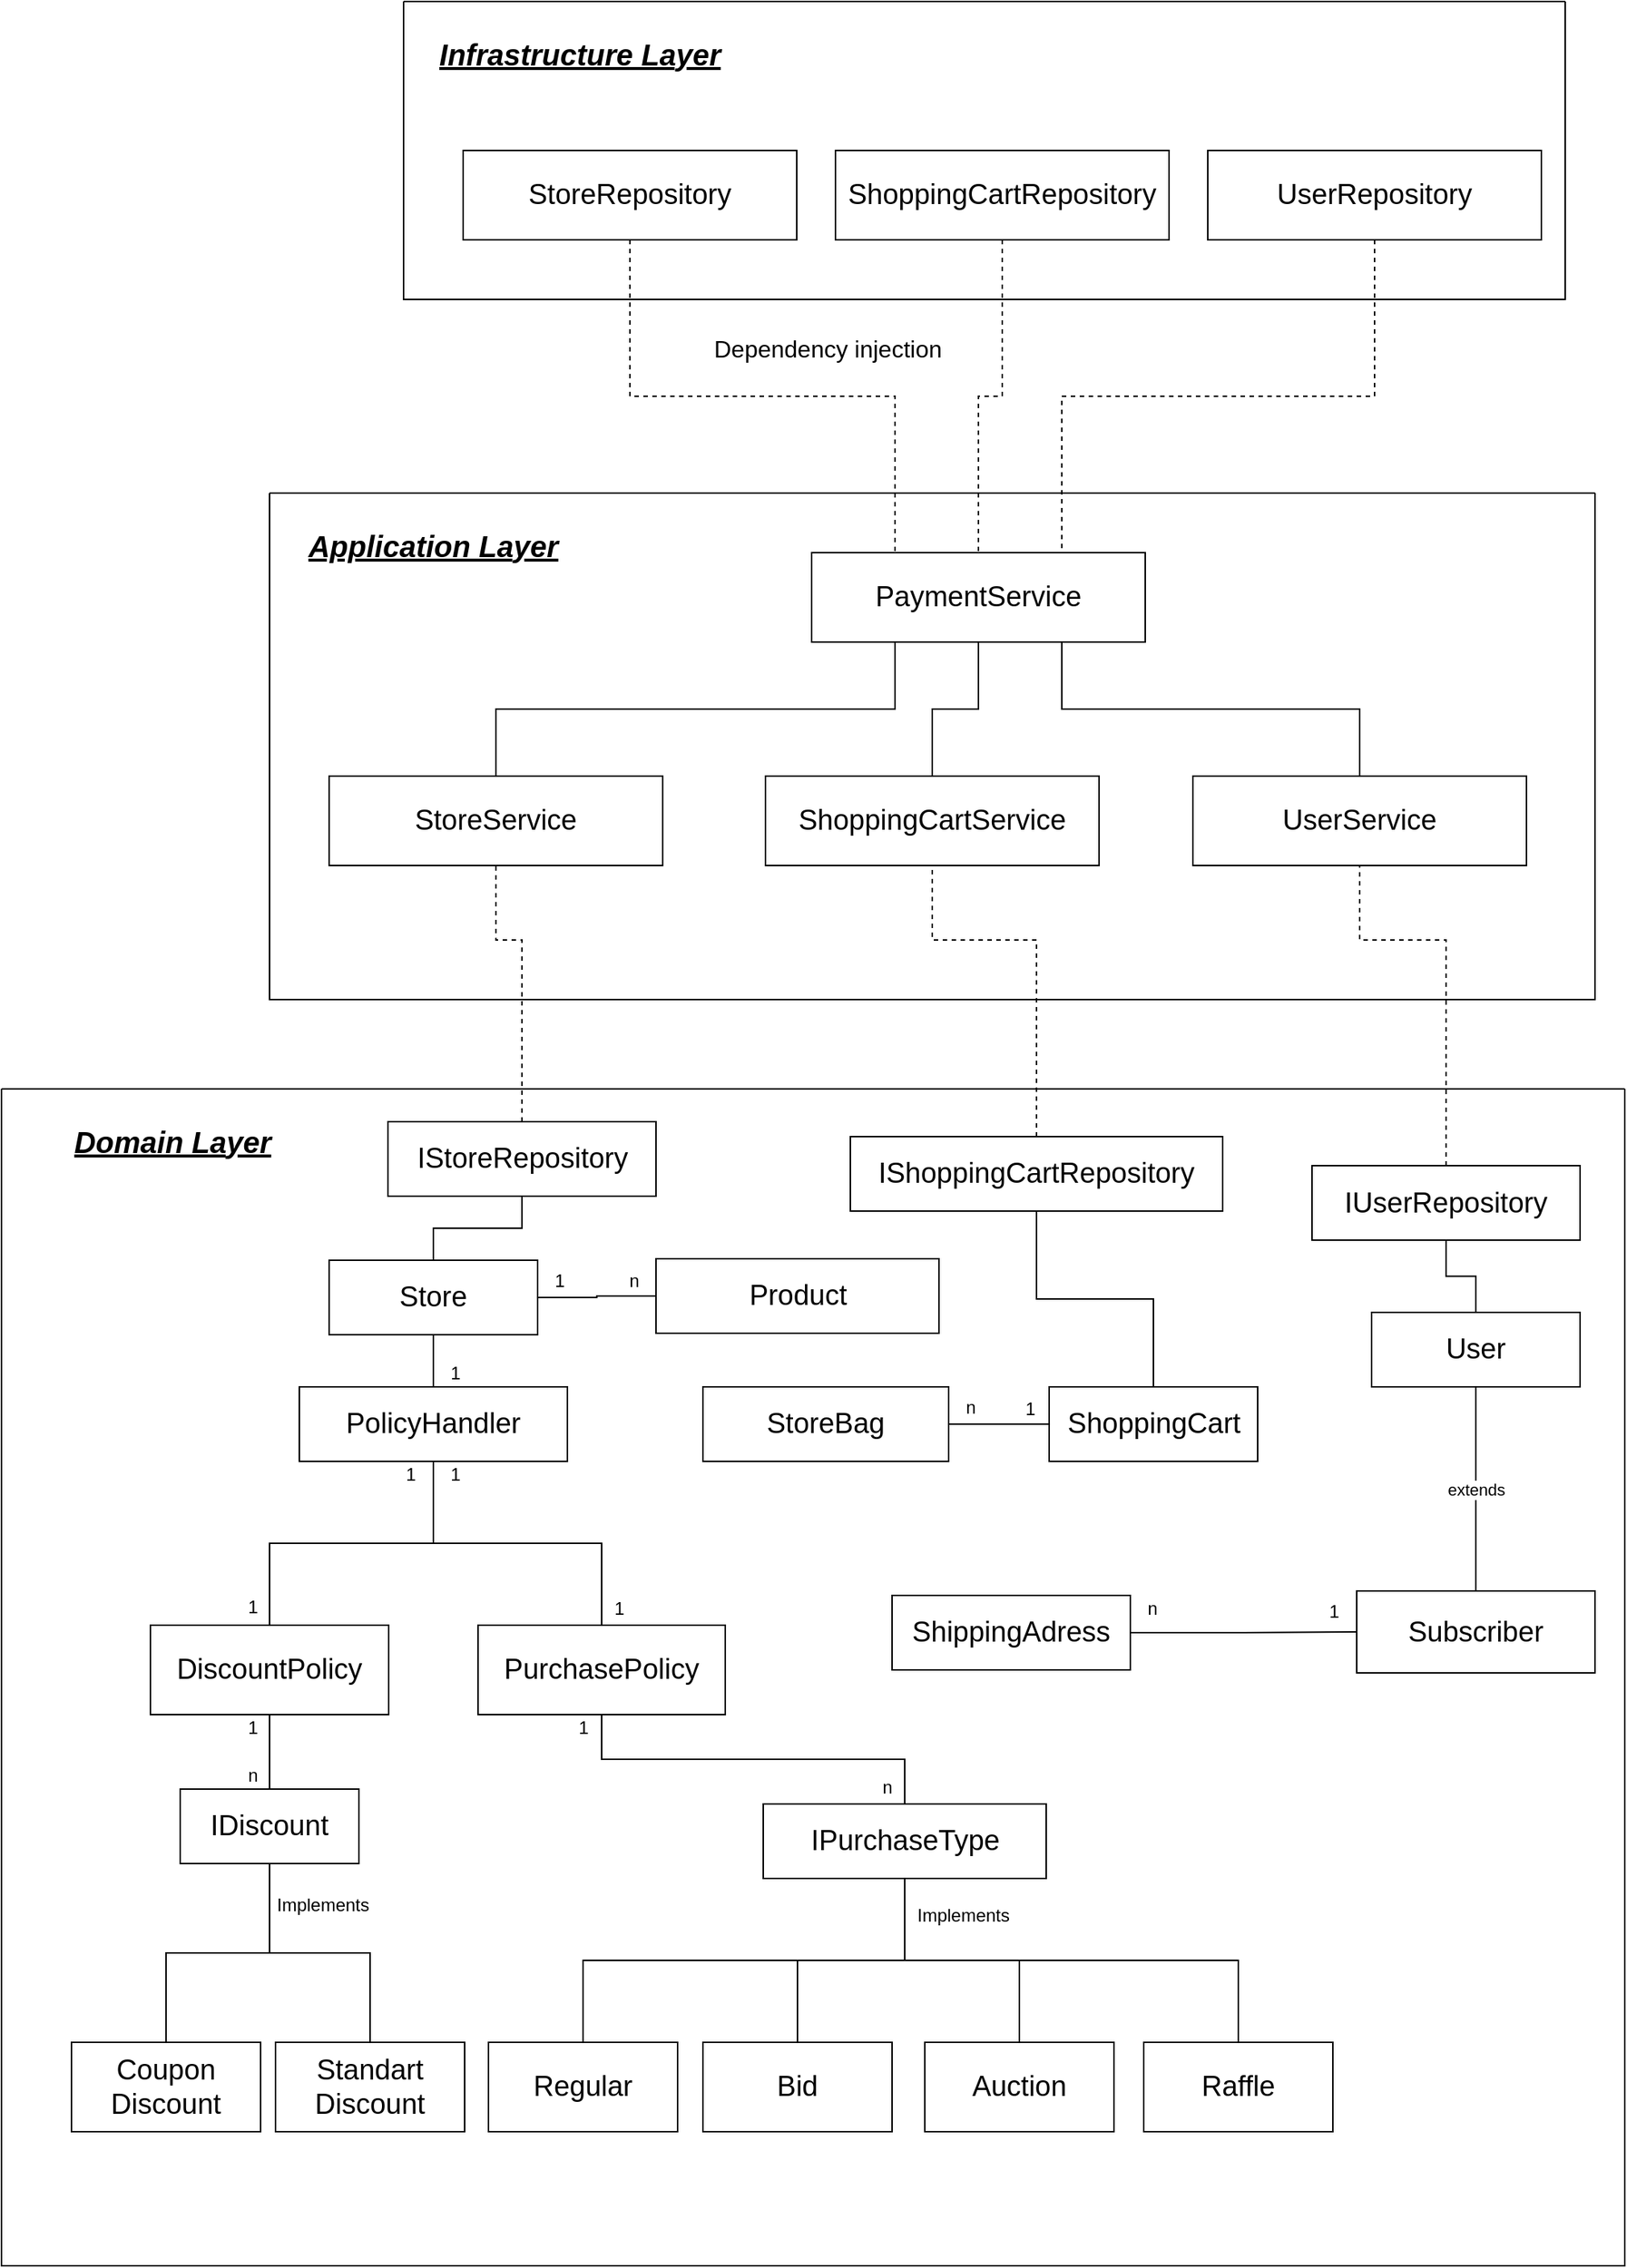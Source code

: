 <mxfile version="26.1.2">
  <diagram name="Page-1" id="MxvoKU37M3fdWtfnio12">
    <mxGraphModel dx="1120" dy="776" grid="1" gridSize="10" guides="1" tooltips="1" connect="1" arrows="1" fold="1" page="1" pageScale="1" pageWidth="1169" pageHeight="1654" math="0" shadow="0">
      <root>
        <mxCell id="0" />
        <mxCell id="1" parent="0" />
        <mxCell id="OjwI3aqR1hCVZbcka7N2-54" value="" style="swimlane;startSize=0;" parent="1" vertex="1">
          <mxGeometry x="40" y="780" width="1090" height="790" as="geometry" />
        </mxCell>
        <mxCell id="OjwI3aqR1hCVZbcka7N2-10" value="StoreBag" style="rounded=0;whiteSpace=wrap;html=1;fontSize=19;" parent="OjwI3aqR1hCVZbcka7N2-54" vertex="1">
          <mxGeometry x="471" y="200" width="165" height="50" as="geometry" />
        </mxCell>
        <mxCell id="OjwI3aqR1hCVZbcka7N2-262" value="extends" style="edgeStyle=orthogonalEdgeStyle;rounded=0;orthogonalLoop=1;jettySize=auto;html=1;exitX=0.5;exitY=0;exitDx=0;exitDy=0;entryX=0.5;entryY=1;entryDx=0;entryDy=0;endArrow=none;startFill=0;" parent="OjwI3aqR1hCVZbcka7N2-54" source="OjwI3aqR1hCVZbcka7N2-8" target="OjwI3aqR1hCVZbcka7N2-6" edge="1">
          <mxGeometry relative="1" as="geometry" />
        </mxCell>
        <mxCell id="OjwI3aqR1hCVZbcka7N2-8" value="Subscriber" style="rounded=0;whiteSpace=wrap;html=1;fontSize=19;" parent="OjwI3aqR1hCVZbcka7N2-54" vertex="1">
          <mxGeometry x="910" y="337" width="160" height="55" as="geometry" />
        </mxCell>
        <mxCell id="OjwI3aqR1hCVZbcka7N2-231" style="edgeStyle=orthogonalEdgeStyle;rounded=0;orthogonalLoop=1;jettySize=auto;html=1;exitX=0.5;exitY=1;exitDx=0;exitDy=0;entryX=0.5;entryY=0;entryDx=0;entryDy=0;endArrow=none;startFill=0;" parent="OjwI3aqR1hCVZbcka7N2-54" source="OjwI3aqR1hCVZbcka7N2-15" target="OjwI3aqR1hCVZbcka7N2-226" edge="1">
          <mxGeometry relative="1" as="geometry" />
        </mxCell>
        <mxCell id="OjwI3aqR1hCVZbcka7N2-15" value="IPurchaseType" style="rounded=0;whiteSpace=wrap;html=1;fontSize=19;" parent="OjwI3aqR1hCVZbcka7N2-54" vertex="1">
          <mxGeometry x="511.5" y="480" width="190" height="50" as="geometry" />
        </mxCell>
        <mxCell id="OjwI3aqR1hCVZbcka7N2-219" style="edgeStyle=orthogonalEdgeStyle;rounded=0;orthogonalLoop=1;jettySize=auto;html=1;exitX=0.5;exitY=0;exitDx=0;exitDy=0;entryX=0.5;entryY=1;entryDx=0;entryDy=0;endArrow=none;startFill=0;" parent="OjwI3aqR1hCVZbcka7N2-54" source="OjwI3aqR1hCVZbcka7N2-33" target="OjwI3aqR1hCVZbcka7N2-14" edge="1">
          <mxGeometry relative="1" as="geometry" />
        </mxCell>
        <mxCell id="OjwI3aqR1hCVZbcka7N2-33" value="IDiscount" style="rounded=0;whiteSpace=wrap;html=1;fontSize=19;" parent="OjwI3aqR1hCVZbcka7N2-54" vertex="1">
          <mxGeometry x="120" y="470" width="120" height="50" as="geometry" />
        </mxCell>
        <mxCell id="OjwI3aqR1hCVZbcka7N2-176" style="edgeStyle=orthogonalEdgeStyle;rounded=0;orthogonalLoop=1;jettySize=auto;html=1;exitX=0.5;exitY=0;exitDx=0;exitDy=0;entryX=0.5;entryY=1;entryDx=0;entryDy=0;endArrow=none;startFill=0;" parent="OjwI3aqR1hCVZbcka7N2-54" source="OjwI3aqR1hCVZbcka7N2-14" target="OjwI3aqR1hCVZbcka7N2-12" edge="1">
          <mxGeometry relative="1" as="geometry" />
        </mxCell>
        <mxCell id="OjwI3aqR1hCVZbcka7N2-14" value="DiscountPolicy" style="rounded=0;whiteSpace=wrap;html=1;fontSize=19;" parent="OjwI3aqR1hCVZbcka7N2-54" vertex="1">
          <mxGeometry x="100" y="360" width="160" height="60" as="geometry" />
        </mxCell>
        <mxCell id="OjwI3aqR1hCVZbcka7N2-222" style="edgeStyle=orthogonalEdgeStyle;rounded=0;orthogonalLoop=1;jettySize=auto;html=1;exitX=0.5;exitY=1;exitDx=0;exitDy=0;entryX=0.5;entryY=0;entryDx=0;entryDy=0;endArrow=none;startFill=0;" parent="OjwI3aqR1hCVZbcka7N2-54" source="OjwI3aqR1hCVZbcka7N2-18" target="OjwI3aqR1hCVZbcka7N2-15" edge="1">
          <mxGeometry relative="1" as="geometry" />
        </mxCell>
        <mxCell id="OjwI3aqR1hCVZbcka7N2-18" value="PurchasePolicy" style="rounded=0;whiteSpace=wrap;html=1;fontSize=19;" parent="OjwI3aqR1hCVZbcka7N2-54" vertex="1">
          <mxGeometry x="320" y="360" width="166" height="60" as="geometry" />
        </mxCell>
        <mxCell id="OjwI3aqR1hCVZbcka7N2-175" style="edgeStyle=orthogonalEdgeStyle;rounded=0;orthogonalLoop=1;jettySize=auto;html=1;exitX=0.5;exitY=1;exitDx=0;exitDy=0;entryX=0.5;entryY=0;entryDx=0;entryDy=0;endArrow=none;startFill=0;" parent="OjwI3aqR1hCVZbcka7N2-54" source="OjwI3aqR1hCVZbcka7N2-12" target="OjwI3aqR1hCVZbcka7N2-18" edge="1">
          <mxGeometry relative="1" as="geometry" />
        </mxCell>
        <mxCell id="OjwI3aqR1hCVZbcka7N2-12" value="PolicyHandler" style="rounded=0;whiteSpace=wrap;html=1;fontSize=19;" parent="OjwI3aqR1hCVZbcka7N2-54" vertex="1">
          <mxGeometry x="200" y="200" width="180" height="50" as="geometry" />
        </mxCell>
        <mxCell id="OjwI3aqR1hCVZbcka7N2-42" value="1" style="text;html=1;align=center;verticalAlign=middle;whiteSpace=wrap;rounded=0;" parent="OjwI3aqR1hCVZbcka7N2-54" vertex="1">
          <mxGeometry x="260" y="151.25" width="30" height="17.5" as="geometry" />
        </mxCell>
        <mxCell id="OjwI3aqR1hCVZbcka7N2-174" style="edgeStyle=orthogonalEdgeStyle;rounded=0;orthogonalLoop=1;jettySize=auto;html=1;exitX=0.5;exitY=1;exitDx=0;exitDy=0;entryX=0.5;entryY=0;entryDx=0;entryDy=0;endArrow=none;startFill=0;" parent="OjwI3aqR1hCVZbcka7N2-54" source="OjwI3aqR1hCVZbcka7N2-4" target="OjwI3aqR1hCVZbcka7N2-12" edge="1">
          <mxGeometry relative="1" as="geometry" />
        </mxCell>
        <mxCell id="OjwI3aqR1hCVZbcka7N2-297" style="edgeStyle=orthogonalEdgeStyle;rounded=0;orthogonalLoop=1;jettySize=auto;html=1;exitX=0.5;exitY=0;exitDx=0;exitDy=0;entryX=0.5;entryY=1;entryDx=0;entryDy=0;endArrow=none;startFill=0;" parent="OjwI3aqR1hCVZbcka7N2-54" source="OjwI3aqR1hCVZbcka7N2-4" target="OjwI3aqR1hCVZbcka7N2-296" edge="1">
          <mxGeometry relative="1" as="geometry" />
        </mxCell>
        <mxCell id="OjwI3aqR1hCVZbcka7N2-298" style="edgeStyle=orthogonalEdgeStyle;rounded=0;orthogonalLoop=1;jettySize=auto;html=1;exitX=1;exitY=0.5;exitDx=0;exitDy=0;entryX=0;entryY=0.5;entryDx=0;entryDy=0;endArrow=none;startFill=0;" parent="OjwI3aqR1hCVZbcka7N2-54" source="OjwI3aqR1hCVZbcka7N2-4" target="OjwI3aqR1hCVZbcka7N2-5" edge="1">
          <mxGeometry relative="1" as="geometry" />
        </mxCell>
        <mxCell id="OjwI3aqR1hCVZbcka7N2-4" value="Store" style="rounded=0;whiteSpace=wrap;html=1;fontSize=19;" parent="OjwI3aqR1hCVZbcka7N2-54" vertex="1">
          <mxGeometry x="220" y="115" width="140" height="50" as="geometry" />
        </mxCell>
        <mxCell id="OjwI3aqR1hCVZbcka7N2-5" value="Product" style="rounded=0;whiteSpace=wrap;html=1;fontSize=19;" parent="OjwI3aqR1hCVZbcka7N2-54" vertex="1">
          <mxGeometry x="439.5" y="114" width="190" height="50" as="geometry" />
        </mxCell>
        <mxCell id="OjwI3aqR1hCVZbcka7N2-61" value="Domain Layer" style="text;html=1;align=center;verticalAlign=middle;whiteSpace=wrap;rounded=0;fontSize=20;fontStyle=7" parent="OjwI3aqR1hCVZbcka7N2-54" vertex="1">
          <mxGeometry x="40" y="20" width="150" height="30" as="geometry" />
        </mxCell>
        <mxCell id="OjwI3aqR1hCVZbcka7N2-295" style="edgeStyle=orthogonalEdgeStyle;rounded=0;orthogonalLoop=1;jettySize=auto;html=1;exitX=0.5;exitY=0;exitDx=0;exitDy=0;entryX=0.5;entryY=1;entryDx=0;entryDy=0;endArrow=none;startFill=0;" parent="OjwI3aqR1hCVZbcka7N2-54" source="OjwI3aqR1hCVZbcka7N2-6" target="OjwI3aqR1hCVZbcka7N2-294" edge="1">
          <mxGeometry relative="1" as="geometry" />
        </mxCell>
        <mxCell id="OjwI3aqR1hCVZbcka7N2-6" value="User" style="rounded=0;whiteSpace=wrap;html=1;fontSize=19;" parent="OjwI3aqR1hCVZbcka7N2-54" vertex="1">
          <mxGeometry x="920" y="150" width="140" height="50" as="geometry" />
        </mxCell>
        <mxCell id="OjwI3aqR1hCVZbcka7N2-64" style="edgeStyle=orthogonalEdgeStyle;rounded=0;orthogonalLoop=1;jettySize=auto;html=1;exitX=0;exitY=0.5;exitDx=0;exitDy=0;entryX=1;entryY=0.5;entryDx=0;entryDy=0;endArrow=none;startFill=0;" parent="OjwI3aqR1hCVZbcka7N2-54" source="OjwI3aqR1hCVZbcka7N2-63" target="OjwI3aqR1hCVZbcka7N2-10" edge="1">
          <mxGeometry relative="1" as="geometry" />
        </mxCell>
        <mxCell id="_3Z4BWfNNUkhhmKr0RaB-2" style="edgeStyle=orthogonalEdgeStyle;rounded=0;orthogonalLoop=1;jettySize=auto;html=1;exitX=0.5;exitY=0;exitDx=0;exitDy=0;entryX=0.5;entryY=1;entryDx=0;entryDy=0;endArrow=none;startFill=0;" edge="1" parent="OjwI3aqR1hCVZbcka7N2-54" source="OjwI3aqR1hCVZbcka7N2-63" target="_3Z4BWfNNUkhhmKr0RaB-1">
          <mxGeometry relative="1" as="geometry" />
        </mxCell>
        <mxCell id="OjwI3aqR1hCVZbcka7N2-63" value="ShoppingCart" style="rounded=0;whiteSpace=wrap;html=1;fontSize=19;" parent="OjwI3aqR1hCVZbcka7N2-54" vertex="1">
          <mxGeometry x="703.5" y="200" width="140" height="50" as="geometry" />
        </mxCell>
        <mxCell id="OjwI3aqR1hCVZbcka7N2-69" value="n" style="text;html=1;align=center;verticalAlign=middle;whiteSpace=wrap;rounded=0;" parent="OjwI3aqR1hCVZbcka7N2-54" vertex="1">
          <mxGeometry x="635.5" y="205.5" width="30" height="17.5" as="geometry" />
        </mxCell>
        <mxCell id="OjwI3aqR1hCVZbcka7N2-70" value="1" style="text;html=1;align=center;verticalAlign=middle;whiteSpace=wrap;rounded=0;" parent="OjwI3aqR1hCVZbcka7N2-54" vertex="1">
          <mxGeometry x="675.5" y="206" width="30" height="17.5" as="geometry" />
        </mxCell>
        <mxCell id="OjwI3aqR1hCVZbcka7N2-213" value="1" style="text;html=1;align=center;verticalAlign=middle;whiteSpace=wrap;rounded=0;" parent="OjwI3aqR1hCVZbcka7N2-54" vertex="1">
          <mxGeometry x="260" y="250" width="30" height="17.5" as="geometry" />
        </mxCell>
        <mxCell id="OjwI3aqR1hCVZbcka7N2-214" value="1" style="text;html=1;align=center;verticalAlign=middle;whiteSpace=wrap;rounded=0;" parent="OjwI3aqR1hCVZbcka7N2-54" vertex="1">
          <mxGeometry x="154" y="339.5" width="30" height="17.5" as="geometry" />
        </mxCell>
        <mxCell id="OjwI3aqR1hCVZbcka7N2-215" value="1" style="text;html=1;align=center;verticalAlign=middle;whiteSpace=wrap;rounded=0;" parent="OjwI3aqR1hCVZbcka7N2-54" vertex="1">
          <mxGeometry x="290" y="250" width="30" height="17.5" as="geometry" />
        </mxCell>
        <mxCell id="OjwI3aqR1hCVZbcka7N2-216" value="1" style="text;html=1;align=center;verticalAlign=middle;whiteSpace=wrap;rounded=0;" parent="OjwI3aqR1hCVZbcka7N2-54" vertex="1">
          <mxGeometry x="290" y="182.5" width="30" height="17.5" as="geometry" />
        </mxCell>
        <mxCell id="OjwI3aqR1hCVZbcka7N2-217" value="1" style="text;html=1;align=center;verticalAlign=middle;whiteSpace=wrap;rounded=0;" parent="OjwI3aqR1hCVZbcka7N2-54" vertex="1">
          <mxGeometry x="400" y="340" width="30" height="17.5" as="geometry" />
        </mxCell>
        <mxCell id="OjwI3aqR1hCVZbcka7N2-220" value="1" style="text;html=1;align=center;verticalAlign=middle;whiteSpace=wrap;rounded=0;" parent="OjwI3aqR1hCVZbcka7N2-54" vertex="1">
          <mxGeometry x="154" y="420" width="30" height="17.5" as="geometry" />
        </mxCell>
        <mxCell id="OjwI3aqR1hCVZbcka7N2-221" value="n" style="text;html=1;align=center;verticalAlign=middle;whiteSpace=wrap;rounded=0;" parent="OjwI3aqR1hCVZbcka7N2-54" vertex="1">
          <mxGeometry x="154" y="452.5" width="30" height="17.5" as="geometry" />
        </mxCell>
        <mxCell id="OjwI3aqR1hCVZbcka7N2-223" value="1" style="text;html=1;align=center;verticalAlign=middle;whiteSpace=wrap;rounded=0;" parent="OjwI3aqR1hCVZbcka7N2-54" vertex="1">
          <mxGeometry x="376" y="420" width="30" height="17.5" as="geometry" />
        </mxCell>
        <mxCell id="OjwI3aqR1hCVZbcka7N2-224" value="n" style="text;html=1;align=center;verticalAlign=middle;whiteSpace=wrap;rounded=0;" parent="OjwI3aqR1hCVZbcka7N2-54" vertex="1">
          <mxGeometry x="580" y="460" width="30" height="17.5" as="geometry" />
        </mxCell>
        <mxCell id="OjwI3aqR1hCVZbcka7N2-226" value="Regular" style="rounded=0;whiteSpace=wrap;html=1;fontSize=19;" parent="OjwI3aqR1hCVZbcka7N2-54" vertex="1">
          <mxGeometry x="327" y="640" width="127" height="60" as="geometry" />
        </mxCell>
        <mxCell id="OjwI3aqR1hCVZbcka7N2-232" style="edgeStyle=orthogonalEdgeStyle;rounded=0;orthogonalLoop=1;jettySize=auto;html=1;exitX=0.5;exitY=0;exitDx=0;exitDy=0;entryX=0.5;entryY=1;entryDx=0;entryDy=0;endArrow=none;startFill=0;" parent="OjwI3aqR1hCVZbcka7N2-54" source="OjwI3aqR1hCVZbcka7N2-227" target="OjwI3aqR1hCVZbcka7N2-15" edge="1">
          <mxGeometry relative="1" as="geometry" />
        </mxCell>
        <mxCell id="OjwI3aqR1hCVZbcka7N2-227" value="Bid" style="rounded=0;whiteSpace=wrap;html=1;fontSize=19;" parent="OjwI3aqR1hCVZbcka7N2-54" vertex="1">
          <mxGeometry x="471" y="640" width="127" height="60" as="geometry" />
        </mxCell>
        <mxCell id="OjwI3aqR1hCVZbcka7N2-233" style="edgeStyle=orthogonalEdgeStyle;rounded=0;orthogonalLoop=1;jettySize=auto;html=1;exitX=0.5;exitY=0;exitDx=0;exitDy=0;entryX=0.5;entryY=1;entryDx=0;entryDy=0;endArrow=none;startFill=0;" parent="OjwI3aqR1hCVZbcka7N2-54" source="OjwI3aqR1hCVZbcka7N2-228" target="OjwI3aqR1hCVZbcka7N2-15" edge="1">
          <mxGeometry relative="1" as="geometry" />
        </mxCell>
        <mxCell id="OjwI3aqR1hCVZbcka7N2-228" value="Auction" style="rounded=0;whiteSpace=wrap;html=1;fontSize=19;" parent="OjwI3aqR1hCVZbcka7N2-54" vertex="1">
          <mxGeometry x="620" y="640" width="127" height="60" as="geometry" />
        </mxCell>
        <mxCell id="OjwI3aqR1hCVZbcka7N2-234" style="edgeStyle=orthogonalEdgeStyle;rounded=0;orthogonalLoop=1;jettySize=auto;html=1;exitX=0.5;exitY=0;exitDx=0;exitDy=0;entryX=0.5;entryY=1;entryDx=0;entryDy=0;endArrow=none;startFill=0;" parent="OjwI3aqR1hCVZbcka7N2-54" source="OjwI3aqR1hCVZbcka7N2-229" target="OjwI3aqR1hCVZbcka7N2-15" edge="1">
          <mxGeometry relative="1" as="geometry" />
        </mxCell>
        <mxCell id="OjwI3aqR1hCVZbcka7N2-229" value="Raffle" style="rounded=0;whiteSpace=wrap;html=1;fontSize=19;" parent="OjwI3aqR1hCVZbcka7N2-54" vertex="1">
          <mxGeometry x="767" y="640" width="127" height="60" as="geometry" />
        </mxCell>
        <mxCell id="OjwI3aqR1hCVZbcka7N2-230" style="edgeStyle=orthogonalEdgeStyle;rounded=0;orthogonalLoop=1;jettySize=auto;html=1;exitX=0.5;exitY=1;exitDx=0;exitDy=0;" parent="OjwI3aqR1hCVZbcka7N2-54" edge="1">
          <mxGeometry relative="1" as="geometry">
            <mxPoint x="585.5" y="480" as="sourcePoint" />
            <mxPoint x="585.5" y="480" as="targetPoint" />
          </mxGeometry>
        </mxCell>
        <mxCell id="OjwI3aqR1hCVZbcka7N2-239" style="edgeStyle=orthogonalEdgeStyle;rounded=0;orthogonalLoop=1;jettySize=auto;html=1;exitX=0.5;exitY=0;exitDx=0;exitDy=0;entryX=0.5;entryY=1;entryDx=0;entryDy=0;endArrow=none;startFill=0;" parent="OjwI3aqR1hCVZbcka7N2-54" source="OjwI3aqR1hCVZbcka7N2-235" target="OjwI3aqR1hCVZbcka7N2-33" edge="1">
          <mxGeometry relative="1" as="geometry" />
        </mxCell>
        <mxCell id="OjwI3aqR1hCVZbcka7N2-235" value="Standart Discount" style="rounded=0;whiteSpace=wrap;html=1;fontSize=19;" parent="OjwI3aqR1hCVZbcka7N2-54" vertex="1">
          <mxGeometry x="184" y="640" width="127" height="60" as="geometry" />
        </mxCell>
        <mxCell id="OjwI3aqR1hCVZbcka7N2-238" style="edgeStyle=orthogonalEdgeStyle;rounded=0;orthogonalLoop=1;jettySize=auto;html=1;exitX=0.5;exitY=0;exitDx=0;exitDy=0;entryX=0.5;entryY=1;entryDx=0;entryDy=0;endArrow=none;startFill=0;" parent="OjwI3aqR1hCVZbcka7N2-54" source="OjwI3aqR1hCVZbcka7N2-236" target="OjwI3aqR1hCVZbcka7N2-33" edge="1">
          <mxGeometry relative="1" as="geometry" />
        </mxCell>
        <mxCell id="OjwI3aqR1hCVZbcka7N2-236" value="Coupon&lt;br&gt;Discount" style="rounded=0;whiteSpace=wrap;html=1;fontSize=19;" parent="OjwI3aqR1hCVZbcka7N2-54" vertex="1">
          <mxGeometry x="47" y="640" width="127" height="60" as="geometry" />
        </mxCell>
        <mxCell id="OjwI3aqR1hCVZbcka7N2-241" value="1" style="text;html=1;align=center;verticalAlign=middle;whiteSpace=wrap;rounded=0;" parent="OjwI3aqR1hCVZbcka7N2-54" vertex="1">
          <mxGeometry x="360" y="120.5" width="30" height="17.5" as="geometry" />
        </mxCell>
        <mxCell id="OjwI3aqR1hCVZbcka7N2-246" value="n" style="text;html=1;align=center;verticalAlign=middle;whiteSpace=wrap;rounded=0;" parent="OjwI3aqR1hCVZbcka7N2-54" vertex="1">
          <mxGeometry x="409.5" y="120.5" width="30" height="17.5" as="geometry" />
        </mxCell>
        <mxCell id="OjwI3aqR1hCVZbcka7N2-247" value="Implements" style="text;html=1;align=center;verticalAlign=middle;whiteSpace=wrap;rounded=0;" parent="OjwI3aqR1hCVZbcka7N2-54" vertex="1">
          <mxGeometry x="186" y="533" width="60" height="30" as="geometry" />
        </mxCell>
        <mxCell id="OjwI3aqR1hCVZbcka7N2-248" value="Implements" style="text;html=1;align=center;verticalAlign=middle;whiteSpace=wrap;rounded=0;" parent="OjwI3aqR1hCVZbcka7N2-54" vertex="1">
          <mxGeometry x="616" y="540" width="60" height="30" as="geometry" />
        </mxCell>
        <mxCell id="OjwI3aqR1hCVZbcka7N2-280" style="edgeStyle=orthogonalEdgeStyle;rounded=0;orthogonalLoop=1;jettySize=auto;html=1;exitX=1;exitY=0.5;exitDx=0;exitDy=0;entryX=0;entryY=0.5;entryDx=0;entryDy=0;endArrow=none;startFill=0;" parent="OjwI3aqR1hCVZbcka7N2-54" source="OjwI3aqR1hCVZbcka7N2-251" target="OjwI3aqR1hCVZbcka7N2-8" edge="1">
          <mxGeometry relative="1" as="geometry" />
        </mxCell>
        <mxCell id="OjwI3aqR1hCVZbcka7N2-251" value="ShippingAdress" style="rounded=0;whiteSpace=wrap;html=1;fontSize=19;" parent="OjwI3aqR1hCVZbcka7N2-54" vertex="1">
          <mxGeometry x="598" y="340" width="160" height="50" as="geometry" />
        </mxCell>
        <mxCell id="OjwI3aqR1hCVZbcka7N2-281" value="1" style="text;html=1;align=center;verticalAlign=middle;whiteSpace=wrap;rounded=0;" parent="OjwI3aqR1hCVZbcka7N2-54" vertex="1">
          <mxGeometry x="880" y="342.5" width="30" height="17.5" as="geometry" />
        </mxCell>
        <mxCell id="OjwI3aqR1hCVZbcka7N2-282" value="n" style="text;html=1;align=center;verticalAlign=middle;whiteSpace=wrap;rounded=0;" parent="OjwI3aqR1hCVZbcka7N2-54" vertex="1">
          <mxGeometry x="758" y="340" width="30" height="17.5" as="geometry" />
        </mxCell>
        <mxCell id="OjwI3aqR1hCVZbcka7N2-294" value="IUserRepository" style="rounded=0;whiteSpace=wrap;html=1;fontSize=19;" parent="OjwI3aqR1hCVZbcka7N2-54" vertex="1">
          <mxGeometry x="880" y="51.5" width="180" height="50" as="geometry" />
        </mxCell>
        <mxCell id="OjwI3aqR1hCVZbcka7N2-296" value="IStoreRepository" style="rounded=0;whiteSpace=wrap;html=1;fontSize=19;" parent="OjwI3aqR1hCVZbcka7N2-54" vertex="1">
          <mxGeometry x="259.5" y="22" width="180" height="50" as="geometry" />
        </mxCell>
        <mxCell id="_3Z4BWfNNUkhhmKr0RaB-1" value="IShoppingCartRepository" style="rounded=0;whiteSpace=wrap;html=1;fontSize=19;" vertex="1" parent="OjwI3aqR1hCVZbcka7N2-54">
          <mxGeometry x="570" y="32" width="250" height="50" as="geometry" />
        </mxCell>
        <mxCell id="OjwI3aqR1hCVZbcka7N2-272" value="" style="swimlane;startSize=0;" parent="1" vertex="1">
          <mxGeometry x="220" y="380" width="890" height="340" as="geometry" />
        </mxCell>
        <mxCell id="_3Z4BWfNNUkhhmKr0RaB-10" style="edgeStyle=orthogonalEdgeStyle;rounded=0;orthogonalLoop=1;jettySize=auto;html=1;exitX=0.5;exitY=0;exitDx=0;exitDy=0;entryX=0.75;entryY=1;entryDx=0;entryDy=0;endArrow=none;startFill=0;" edge="1" parent="OjwI3aqR1hCVZbcka7N2-272" source="OjwI3aqR1hCVZbcka7N2-259" target="OjwI3aqR1hCVZbcka7N2-257">
          <mxGeometry relative="1" as="geometry" />
        </mxCell>
        <mxCell id="OjwI3aqR1hCVZbcka7N2-259" value="UserService" style="rounded=0;whiteSpace=wrap;html=1;fontSize=19;" parent="OjwI3aqR1hCVZbcka7N2-272" vertex="1">
          <mxGeometry x="620" y="190" width="224" height="60" as="geometry" />
        </mxCell>
        <mxCell id="OjwI3aqR1hCVZbcka7N2-257" value="PaymentService" style="rounded=0;whiteSpace=wrap;html=1;fontSize=19;" parent="OjwI3aqR1hCVZbcka7N2-272" vertex="1">
          <mxGeometry x="364" y="40" width="224" height="60" as="geometry" />
        </mxCell>
        <mxCell id="_3Z4BWfNNUkhhmKr0RaB-8" style="edgeStyle=orthogonalEdgeStyle;rounded=0;orthogonalLoop=1;jettySize=auto;html=1;exitX=0.5;exitY=0;exitDx=0;exitDy=0;entryX=0.25;entryY=1;entryDx=0;entryDy=0;endArrow=none;startFill=0;" edge="1" parent="OjwI3aqR1hCVZbcka7N2-272" source="OjwI3aqR1hCVZbcka7N2-258" target="OjwI3aqR1hCVZbcka7N2-257">
          <mxGeometry relative="1" as="geometry" />
        </mxCell>
        <mxCell id="OjwI3aqR1hCVZbcka7N2-258" value="StoreService" style="rounded=0;whiteSpace=wrap;html=1;fontSize=19;" parent="OjwI3aqR1hCVZbcka7N2-272" vertex="1">
          <mxGeometry x="40" y="190" width="224" height="60" as="geometry" />
        </mxCell>
        <mxCell id="OjwI3aqR1hCVZbcka7N2-273" value="Application Layer" style="text;html=1;align=center;verticalAlign=middle;whiteSpace=wrap;rounded=0;fontSize=20;fontStyle=7" parent="OjwI3aqR1hCVZbcka7N2-272" vertex="1">
          <mxGeometry x="20" y="20" width="180" height="30" as="geometry" />
        </mxCell>
        <mxCell id="_3Z4BWfNNUkhhmKr0RaB-7" style="edgeStyle=orthogonalEdgeStyle;rounded=0;orthogonalLoop=1;jettySize=auto;html=1;exitX=0.5;exitY=0;exitDx=0;exitDy=0;entryX=0.5;entryY=1;entryDx=0;entryDy=0;endArrow=none;startFill=0;" edge="1" parent="OjwI3aqR1hCVZbcka7N2-272" source="_3Z4BWfNNUkhhmKr0RaB-4" target="OjwI3aqR1hCVZbcka7N2-257">
          <mxGeometry relative="1" as="geometry" />
        </mxCell>
        <mxCell id="_3Z4BWfNNUkhhmKr0RaB-4" value="ShoppingCartService" style="rounded=0;whiteSpace=wrap;html=1;fontSize=19;" vertex="1" parent="OjwI3aqR1hCVZbcka7N2-272">
          <mxGeometry x="333" y="190" width="224" height="60" as="geometry" />
        </mxCell>
        <mxCell id="OjwI3aqR1hCVZbcka7N2-274" value="" style="swimlane;startSize=0;" parent="1" vertex="1">
          <mxGeometry x="310" y="50" width="780" height="200" as="geometry" />
        </mxCell>
        <mxCell id="OjwI3aqR1hCVZbcka7N2-275" value="Infrastructure Layer" style="text;html=1;align=center;verticalAlign=middle;whiteSpace=wrap;rounded=0;fontSize=20;fontStyle=7" parent="OjwI3aqR1hCVZbcka7N2-274" vertex="1">
          <mxGeometry x="17" y="20" width="203" height="30" as="geometry" />
        </mxCell>
        <mxCell id="OjwI3aqR1hCVZbcka7N2-278" value="StoreRepository" style="rounded=0;whiteSpace=wrap;html=1;fontSize=19;" parent="OjwI3aqR1hCVZbcka7N2-274" vertex="1">
          <mxGeometry x="40" y="100" width="224" height="60" as="geometry" />
        </mxCell>
        <mxCell id="OjwI3aqR1hCVZbcka7N2-279" value="UserRepository" style="rounded=0;whiteSpace=wrap;html=1;fontSize=19;" parent="OjwI3aqR1hCVZbcka7N2-274" vertex="1">
          <mxGeometry x="540" y="100" width="224" height="60" as="geometry" />
        </mxCell>
        <mxCell id="_3Z4BWfNNUkhhmKr0RaB-3" value="ShoppingCartRepository" style="rounded=0;whiteSpace=wrap;html=1;fontSize=19;" vertex="1" parent="OjwI3aqR1hCVZbcka7N2-274">
          <mxGeometry x="290" y="100" width="224" height="60" as="geometry" />
        </mxCell>
        <mxCell id="OjwI3aqR1hCVZbcka7N2-292" value="&lt;font style=&quot;font-size: 16px;&quot;&gt;Dependency injection&lt;/font&gt;" style="text;html=1;align=center;verticalAlign=middle;whiteSpace=wrap;rounded=0;" parent="1" vertex="1">
          <mxGeometry x="510" y="263" width="170" height="40" as="geometry" />
        </mxCell>
        <mxCell id="_3Z4BWfNNUkhhmKr0RaB-5" style="edgeStyle=orthogonalEdgeStyle;rounded=0;orthogonalLoop=1;jettySize=auto;html=1;exitX=0.5;exitY=0;exitDx=0;exitDy=0;entryX=0.5;entryY=1;entryDx=0;entryDy=0;endArrow=none;startFill=0;dashed=1;" edge="1" parent="1" source="_3Z4BWfNNUkhhmKr0RaB-1" target="_3Z4BWfNNUkhhmKr0RaB-4">
          <mxGeometry relative="1" as="geometry">
            <Array as="points">
              <mxPoint x="735" y="680" />
              <mxPoint x="665" y="680" />
            </Array>
          </mxGeometry>
        </mxCell>
        <mxCell id="_3Z4BWfNNUkhhmKr0RaB-6" style="edgeStyle=orthogonalEdgeStyle;rounded=0;orthogonalLoop=1;jettySize=auto;html=1;exitX=0.5;exitY=0;exitDx=0;exitDy=0;entryX=0.5;entryY=1;entryDx=0;entryDy=0;endArrow=none;startFill=0;dashed=1;" edge="1" parent="1" source="OjwI3aqR1hCVZbcka7N2-296" target="OjwI3aqR1hCVZbcka7N2-258">
          <mxGeometry relative="1" as="geometry">
            <Array as="points">
              <mxPoint x="389" y="680" />
              <mxPoint x="372" y="680" />
            </Array>
          </mxGeometry>
        </mxCell>
        <mxCell id="_3Z4BWfNNUkhhmKr0RaB-9" style="edgeStyle=orthogonalEdgeStyle;rounded=0;orthogonalLoop=1;jettySize=auto;html=1;exitX=0.5;exitY=0;exitDx=0;exitDy=0;entryX=0.5;entryY=1;entryDx=0;entryDy=0;endArrow=none;startFill=0;dashed=1;" edge="1" parent="1" source="OjwI3aqR1hCVZbcka7N2-294" target="OjwI3aqR1hCVZbcka7N2-259">
          <mxGeometry relative="1" as="geometry">
            <Array as="points">
              <mxPoint x="1010" y="680" />
              <mxPoint x="952" y="680" />
            </Array>
          </mxGeometry>
        </mxCell>
        <mxCell id="_3Z4BWfNNUkhhmKr0RaB-13" style="edgeStyle=orthogonalEdgeStyle;rounded=0;orthogonalLoop=1;jettySize=auto;html=1;exitX=0.5;exitY=1;exitDx=0;exitDy=0;entryX=0.25;entryY=0;entryDx=0;entryDy=0;endArrow=none;startFill=0;startArrow=none;dashed=1;" edge="1" parent="1" source="OjwI3aqR1hCVZbcka7N2-278" target="OjwI3aqR1hCVZbcka7N2-257">
          <mxGeometry relative="1" as="geometry" />
        </mxCell>
        <mxCell id="_3Z4BWfNNUkhhmKr0RaB-14" style="edgeStyle=orthogonalEdgeStyle;rounded=0;orthogonalLoop=1;jettySize=auto;html=1;exitX=0.5;exitY=1;exitDx=0;exitDy=0;entryX=0.5;entryY=0;entryDx=0;entryDy=0;endArrow=none;startFill=0;dashed=1;" edge="1" parent="1" source="_3Z4BWfNNUkhhmKr0RaB-3" target="OjwI3aqR1hCVZbcka7N2-257">
          <mxGeometry relative="1" as="geometry" />
        </mxCell>
        <mxCell id="_3Z4BWfNNUkhhmKr0RaB-15" style="edgeStyle=orthogonalEdgeStyle;rounded=0;orthogonalLoop=1;jettySize=auto;html=1;exitX=0.5;exitY=1;exitDx=0;exitDy=0;entryX=0.75;entryY=0;entryDx=0;entryDy=0;dashed=1;endArrow=none;startFill=0;" edge="1" parent="1" source="OjwI3aqR1hCVZbcka7N2-279" target="OjwI3aqR1hCVZbcka7N2-257">
          <mxGeometry relative="1" as="geometry" />
        </mxCell>
      </root>
    </mxGraphModel>
  </diagram>
</mxfile>
